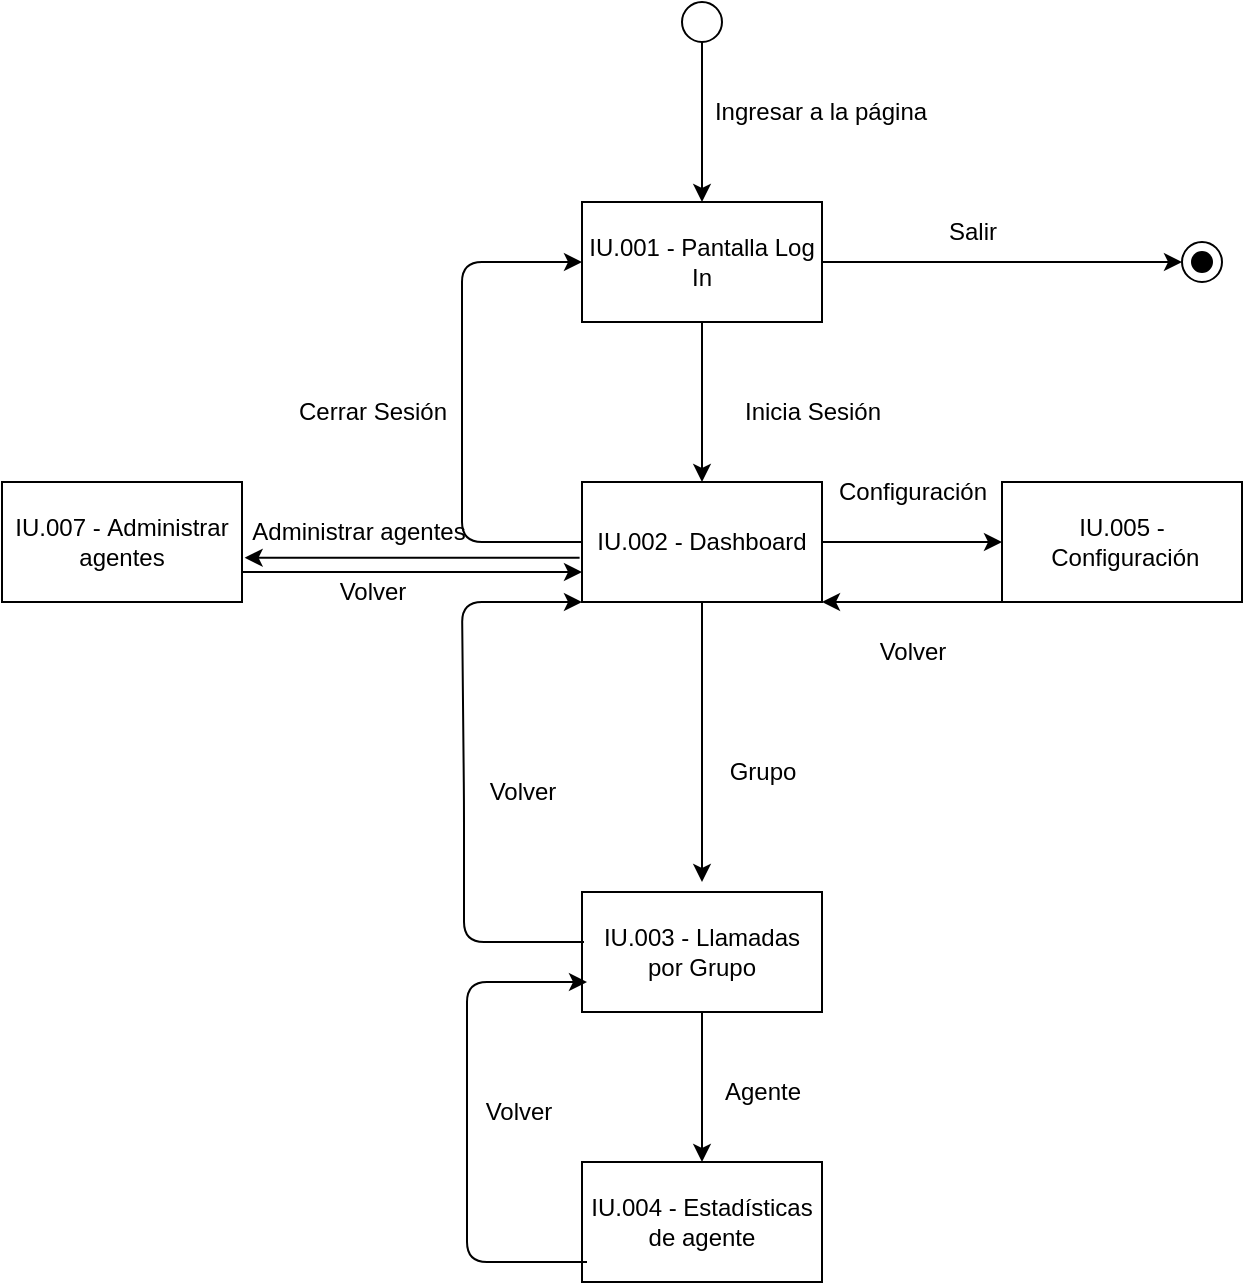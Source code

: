 <mxfile>
    <diagram id="U-ElZZPA6bJZbEpZPQ6F" name="Página-1">
        <mxGraphModel dx="902" dy="628" grid="1" gridSize="10" guides="1" tooltips="1" connect="1" arrows="1" fold="1" page="1" pageScale="1" pageWidth="827" pageHeight="1169" math="0" shadow="0">
            <root>
                <mxCell id="0"/>
                <mxCell id="1" parent="0"/>
                <mxCell id="6" style="edgeStyle=none;html=1;" parent="1" source="2" target="5" edge="1">
                    <mxGeometry relative="1" as="geometry"/>
                </mxCell>
                <mxCell id="2" value="" style="ellipse;whiteSpace=wrap;html=1;aspect=fixed;" parent="1" vertex="1">
                    <mxGeometry x="410" y="120" width="20" height="20" as="geometry"/>
                </mxCell>
                <mxCell id="9" style="edgeStyle=none;html=1;entryX=0.5;entryY=0;entryDx=0;entryDy=0;" parent="1" source="5" target="8" edge="1">
                    <mxGeometry relative="1" as="geometry"/>
                </mxCell>
                <mxCell id="5" value="IU.001 - Pantalla Log In" style="rounded=0;whiteSpace=wrap;html=1;" parent="1" vertex="1">
                    <mxGeometry x="360" y="220" width="120" height="60" as="geometry"/>
                </mxCell>
                <mxCell id="7" value="Ingresar a la página" style="text;html=1;align=center;verticalAlign=middle;resizable=0;points=[];autosize=1;strokeColor=none;fillColor=none;" parent="1" vertex="1">
                    <mxGeometry x="414" y="160" width="130" height="30" as="geometry"/>
                </mxCell>
                <mxCell id="13" style="edgeStyle=none;html=1;entryX=0;entryY=0.5;entryDx=0;entryDy=0;exitX=0;exitY=0.5;exitDx=0;exitDy=0;" parent="1" source="8" target="5" edge="1">
                    <mxGeometry relative="1" as="geometry">
                        <Array as="points">
                            <mxPoint x="300" y="390"/>
                            <mxPoint x="300" y="320"/>
                            <mxPoint x="300" y="250"/>
                        </Array>
                    </mxGeometry>
                </mxCell>
                <mxCell id="28" style="edgeStyle=none;html=1;exitX=0.5;exitY=1;exitDx=0;exitDy=0;" parent="1" source="8" edge="1">
                    <mxGeometry relative="1" as="geometry">
                        <mxPoint x="420" y="560" as="targetPoint"/>
                        <mxPoint x="420" y="460" as="sourcePoint"/>
                    </mxGeometry>
                </mxCell>
                <mxCell id="45" style="edgeStyle=none;html=1;exitX=-0.01;exitY=0.631;exitDx=0;exitDy=0;entryX=1.011;entryY=0.631;entryDx=0;entryDy=0;entryPerimeter=0;exitPerimeter=0;" edge="1" parent="1" source="8" target="43">
                    <mxGeometry relative="1" as="geometry"/>
                </mxCell>
                <mxCell id="8" value="IU.002 -&amp;nbsp;Dashboard" style="rounded=0;whiteSpace=wrap;html=1;" parent="1" vertex="1">
                    <mxGeometry x="360" y="360" width="120" height="60" as="geometry"/>
                </mxCell>
                <mxCell id="10" value="Inicia Sesión" style="text;html=1;align=center;verticalAlign=middle;resizable=0;points=[];autosize=1;strokeColor=none;fillColor=none;" parent="1" vertex="1">
                    <mxGeometry x="430" y="310" width="90" height="30" as="geometry"/>
                </mxCell>
                <mxCell id="16" value="Cerrar Sesión" style="text;html=1;align=center;verticalAlign=middle;resizable=0;points=[];autosize=1;strokeColor=none;fillColor=none;" parent="1" vertex="1">
                    <mxGeometry x="205" y="310" width="100" height="30" as="geometry"/>
                </mxCell>
                <mxCell id="24" value="Salir" style="text;html=1;align=center;verticalAlign=middle;resizable=0;points=[];autosize=1;strokeColor=none;fillColor=none;" parent="1" vertex="1">
                    <mxGeometry x="530" y="220" width="50" height="30" as="geometry"/>
                </mxCell>
                <mxCell id="25" value="" style="endArrow=classic;html=1;" parent="1" edge="1">
                    <mxGeometry width="50" height="50" relative="1" as="geometry">
                        <mxPoint x="480" y="250" as="sourcePoint"/>
                        <mxPoint x="660" y="250" as="targetPoint"/>
                    </mxGeometry>
                </mxCell>
                <mxCell id="26" value="" style="ellipse;whiteSpace=wrap;html=1;aspect=fixed;" parent="1" vertex="1">
                    <mxGeometry x="660" y="240" width="20" height="20" as="geometry"/>
                </mxCell>
                <mxCell id="27" value="" style="ellipse;whiteSpace=wrap;html=1;aspect=fixed;fillColor=#000000;" parent="1" vertex="1">
                    <mxGeometry x="665" y="245" width="10" height="10" as="geometry"/>
                </mxCell>
                <mxCell id="29" value="Grupo" style="text;html=1;align=center;verticalAlign=middle;resizable=0;points=[];autosize=1;strokeColor=none;fillColor=none;" parent="1" vertex="1">
                    <mxGeometry x="420" y="490" width="60" height="30" as="geometry"/>
                </mxCell>
                <mxCell id="30" value="" style="endArrow=classic;html=1;" parent="1" edge="1">
                    <mxGeometry width="50" height="50" relative="1" as="geometry">
                        <mxPoint x="480" y="390" as="sourcePoint"/>
                        <mxPoint x="570" y="390" as="targetPoint"/>
                    </mxGeometry>
                </mxCell>
                <mxCell id="35" style="edgeStyle=none;html=1;" parent="1" source="31" target="34" edge="1">
                    <mxGeometry relative="1" as="geometry"/>
                </mxCell>
                <mxCell id="31" value="IU.003 -&amp;nbsp;Llamadas por Grupo" style="rounded=0;whiteSpace=wrap;html=1;" parent="1" vertex="1">
                    <mxGeometry x="360" y="565" width="120" height="60" as="geometry"/>
                </mxCell>
                <mxCell id="32" style="edgeStyle=none;html=1;entryX=0;entryY=1;entryDx=0;entryDy=0;exitX=0;exitY=0.5;exitDx=0;exitDy=0;" parent="1" edge="1" target="8">
                    <mxGeometry relative="1" as="geometry">
                        <Array as="points">
                            <mxPoint x="301" y="590"/>
                            <mxPoint x="301" y="520"/>
                            <mxPoint x="300" y="420"/>
                        </Array>
                        <mxPoint x="361" y="590" as="sourcePoint"/>
                        <mxPoint x="361" y="450" as="targetPoint"/>
                    </mxGeometry>
                </mxCell>
                <mxCell id="33" value="Volver" style="text;html=1;align=center;verticalAlign=middle;resizable=0;points=[];autosize=1;strokeColor=none;fillColor=none;" parent="1" vertex="1">
                    <mxGeometry x="300" y="500" width="60" height="30" as="geometry"/>
                </mxCell>
                <mxCell id="34" value="IU.004 -&amp;nbsp;Estadísticas de agente" style="rounded=0;whiteSpace=wrap;html=1;" parent="1" vertex="1">
                    <mxGeometry x="360" y="700" width="120" height="60" as="geometry"/>
                </mxCell>
                <mxCell id="36" value="Agente" style="text;html=1;align=center;verticalAlign=middle;resizable=0;points=[];autosize=1;strokeColor=none;fillColor=none;" parent="1" vertex="1">
                    <mxGeometry x="420" y="650" width="60" height="30" as="geometry"/>
                </mxCell>
                <mxCell id="37" value="Volver" style="text;html=1;align=center;verticalAlign=middle;resizable=0;points=[];autosize=1;strokeColor=none;fillColor=none;" parent="1" vertex="1">
                    <mxGeometry x="297.5" y="660" width="60" height="30" as="geometry"/>
                </mxCell>
                <mxCell id="38" style="edgeStyle=none;html=1;entryX=0;entryY=0.5;entryDx=0;entryDy=0;exitX=0;exitY=0.5;exitDx=0;exitDy=0;" parent="1" edge="1">
                    <mxGeometry relative="1" as="geometry">
                        <Array as="points">
                            <mxPoint x="302.5" y="750"/>
                            <mxPoint x="302.5" y="680"/>
                            <mxPoint x="302.5" y="610"/>
                        </Array>
                        <mxPoint x="362.5" y="750" as="sourcePoint"/>
                        <mxPoint x="362.5" y="610" as="targetPoint"/>
                    </mxGeometry>
                </mxCell>
                <mxCell id="39" value="Configuración" style="text;html=1;align=center;verticalAlign=middle;resizable=0;points=[];autosize=1;strokeColor=none;fillColor=none;" parent="1" vertex="1">
                    <mxGeometry x="475" y="350" width="100" height="30" as="geometry"/>
                </mxCell>
                <mxCell id="41" style="edgeStyle=none;html=1;entryX=1;entryY=1;entryDx=0;entryDy=0;exitX=0;exitY=1;exitDx=0;exitDy=0;" parent="1" source="40" target="8" edge="1">
                    <mxGeometry relative="1" as="geometry"/>
                </mxCell>
                <mxCell id="40" value="IU.005 -&amp;nbsp;Configuración" style="rounded=0;whiteSpace=wrap;html=1;" parent="1" vertex="1">
                    <mxGeometry x="570" y="360" width="120" height="60" as="geometry"/>
                </mxCell>
                <mxCell id="42" value="Volver" style="text;html=1;align=center;verticalAlign=middle;resizable=0;points=[];autosize=1;strokeColor=none;fillColor=none;" parent="1" vertex="1">
                    <mxGeometry x="495" y="430" width="60" height="30" as="geometry"/>
                </mxCell>
                <mxCell id="44" style="edgeStyle=none;html=1;exitX=1;exitY=0.75;exitDx=0;exitDy=0;entryX=0;entryY=0.75;entryDx=0;entryDy=0;" edge="1" parent="1" source="43" target="8">
                    <mxGeometry relative="1" as="geometry"/>
                </mxCell>
                <mxCell id="43" value="IU.007 -&amp;nbsp;Administrar agentes" style="rounded=0;whiteSpace=wrap;html=1;" vertex="1" parent="1">
                    <mxGeometry x="70" y="360" width="120" height="60" as="geometry"/>
                </mxCell>
                <mxCell id="46" value="Administrar agentes" style="text;html=1;align=center;verticalAlign=middle;resizable=0;points=[];autosize=1;strokeColor=none;fillColor=none;" vertex="1" parent="1">
                    <mxGeometry x="182.5" y="370" width="130" height="30" as="geometry"/>
                </mxCell>
                <mxCell id="47" value="Volver" style="text;html=1;align=center;verticalAlign=middle;resizable=0;points=[];autosize=1;strokeColor=none;fillColor=none;" vertex="1" parent="1">
                    <mxGeometry x="225" y="400" width="60" height="30" as="geometry"/>
                </mxCell>
            </root>
        </mxGraphModel>
    </diagram>
</mxfile>